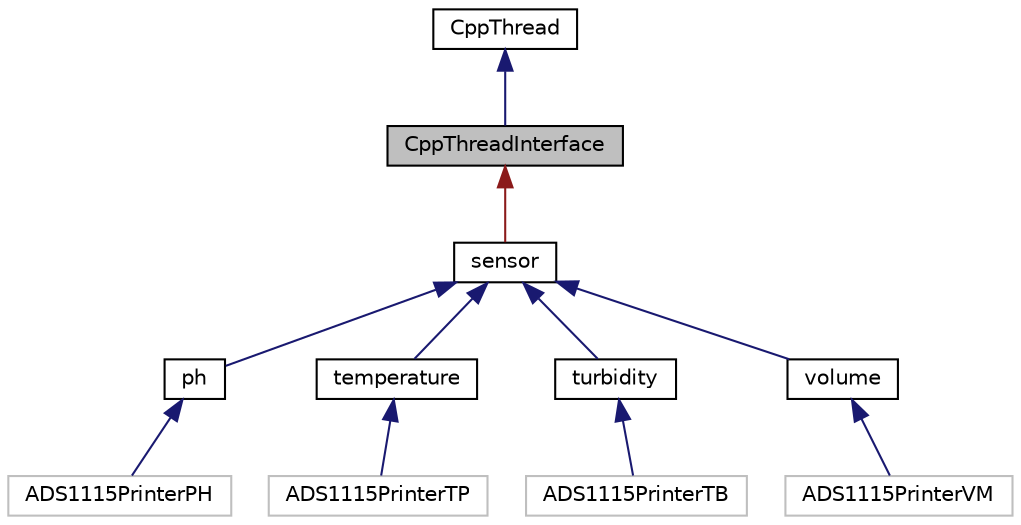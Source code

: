 digraph "CppThreadInterface"
{
 // LATEX_PDF_SIZE
  edge [fontname="Helvetica",fontsize="10",labelfontname="Helvetica",labelfontsize="10"];
  node [fontname="Helvetica",fontsize="10",shape=record];
  Node1 [label="CppThreadInterface",height=0.2,width=0.4,color="black", fillcolor="grey75", style="filled", fontcolor="black",tooltip=" "];
  Node2 -> Node1 [dir="back",color="midnightblue",fontsize="10",style="solid",fontname="Helvetica"];
  Node2 [label="CppThread",height=0.2,width=0.4,color="black", fillcolor="white", style="filled",URL="$class_cpp_thread.html",tooltip="GNU GENERAL PUBLIC LICENSE Version 3, 29 June 2007."];
  Node1 -> Node3 [dir="back",color="firebrick4",fontsize="10",style="solid",fontname="Helvetica"];
  Node3 [label="sensor",height=0.2,width=0.4,color="black", fillcolor="white", style="filled",URL="$classsensor.html",tooltip="Parent sensor class."];
  Node3 -> Node4 [dir="back",color="midnightblue",fontsize="10",style="solid",fontname="Helvetica"];
  Node4 [label="ph",height=0.2,width=0.4,color="black", fillcolor="white", style="filled",URL="$classph.html",tooltip="pH sensor class"];
  Node4 -> Node5 [dir="back",color="midnightblue",fontsize="10",style="solid",fontname="Helvetica"];
  Node5 [label="ADS1115PrinterPH",height=0.2,width=0.4,color="grey75", fillcolor="white", style="filled",URL="$class_a_d_s1115_printer_p_h.html",tooltip=" "];
  Node3 -> Node6 [dir="back",color="midnightblue",fontsize="10",style="solid",fontname="Helvetica"];
  Node6 [label="temperature",height=0.2,width=0.4,color="black", fillcolor="white", style="filled",URL="$classtemperature.html",tooltip="Temperature sensor class."];
  Node6 -> Node7 [dir="back",color="midnightblue",fontsize="10",style="solid",fontname="Helvetica"];
  Node7 [label="ADS1115PrinterTP",height=0.2,width=0.4,color="grey75", fillcolor="white", style="filled",URL="$class_a_d_s1115_printer_t_p.html",tooltip=" "];
  Node3 -> Node8 [dir="back",color="midnightblue",fontsize="10",style="solid",fontname="Helvetica"];
  Node8 [label="turbidity",height=0.2,width=0.4,color="black", fillcolor="white", style="filled",URL="$classturbidity.html",tooltip="Turbidity sensor class."];
  Node8 -> Node9 [dir="back",color="midnightblue",fontsize="10",style="solid",fontname="Helvetica"];
  Node9 [label="ADS1115PrinterTB",height=0.2,width=0.4,color="grey75", fillcolor="white", style="filled",URL="$class_a_d_s1115_printer_t_b.html",tooltip=" "];
  Node3 -> Node10 [dir="back",color="midnightblue",fontsize="10",style="solid",fontname="Helvetica"];
  Node10 [label="volume",height=0.2,width=0.4,color="black", fillcolor="white", style="filled",URL="$classvolume.html",tooltip="Volume sensor class."];
  Node10 -> Node11 [dir="back",color="midnightblue",fontsize="10",style="solid",fontname="Helvetica"];
  Node11 [label="ADS1115PrinterVM",height=0.2,width=0.4,color="grey75", fillcolor="white", style="filled",URL="$class_a_d_s1115_printer_v_m.html",tooltip=" "];
}
